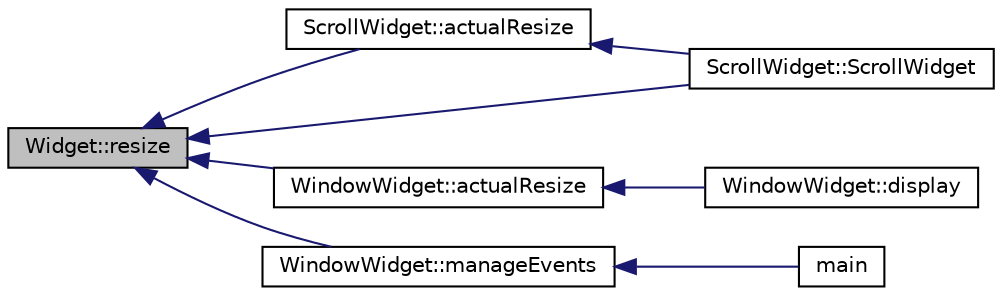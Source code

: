 digraph "Widget::resize"
{
 // INTERACTIVE_SVG=YES
  edge [fontname="Helvetica",fontsize="10",labelfontname="Helvetica",labelfontsize="10"];
  node [fontname="Helvetica",fontsize="10",shape=record];
  rankdir="LR";
  Node187 [label="Widget::resize",height=0.2,width=0.4,color="black", fillcolor="grey75", style="filled", fontcolor="black"];
  Node187 -> Node188 [dir="back",color="midnightblue",fontsize="10",style="solid",fontname="Helvetica"];
  Node188 [label="ScrollWidget::actualResize",height=0.2,width=0.4,color="black", fillcolor="white", style="filled",URL="$class_scroll_widget.html#a4ede9d7a9f850f367b39173bb2519bd6"];
  Node188 -> Node189 [dir="back",color="midnightblue",fontsize="10",style="solid",fontname="Helvetica"];
  Node189 [label="ScrollWidget::ScrollWidget",height=0.2,width=0.4,color="black", fillcolor="white", style="filled",URL="$class_scroll_widget.html#a8cd1d59b24aff85a353e86e24425e94d"];
  Node187 -> Node190 [dir="back",color="midnightblue",fontsize="10",style="solid",fontname="Helvetica"];
  Node190 [label="WindowWidget::actualResize",height=0.2,width=0.4,color="black", fillcolor="white", style="filled",URL="$class_window_widget.html#a89a68a5d4dc9fd5da10ac75c1121a453"];
  Node190 -> Node191 [dir="back",color="midnightblue",fontsize="10",style="solid",fontname="Helvetica"];
  Node191 [label="WindowWidget::display",height=0.2,width=0.4,color="black", fillcolor="white", style="filled",URL="$class_window_widget.html#aaeb6c16306f82469d443182594a8ef8e"];
  Node187 -> Node192 [dir="back",color="midnightblue",fontsize="10",style="solid",fontname="Helvetica"];
  Node192 [label="WindowWidget::manageEvents",height=0.2,width=0.4,color="black", fillcolor="white", style="filled",URL="$class_window_widget.html#a541a8f556d865da798786e2601cf031e"];
  Node192 -> Node193 [dir="back",color="midnightblue",fontsize="10",style="solid",fontname="Helvetica"];
  Node193 [label="main",height=0.2,width=0.4,color="black", fillcolor="white", style="filled",URL="$main_8cpp.html#ae66f6b31b5ad750f1fe042a706a4e3d4"];
  Node187 -> Node189 [dir="back",color="midnightblue",fontsize="10",style="solid",fontname="Helvetica"];
}

